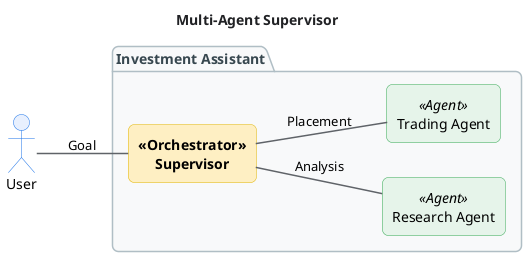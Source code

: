@startuml supervisor_multi_agent_simple

skinparam backgroundColor transparent
skinparam componentStyle rectangle
skinparam RoundCorner 12
skinparam ArrowThickness 1.5
skinparam ArrowColor #5F6368
skinparam titleFontColor #202124
skinparam Shadowing false

skinparam actor {
  BackgroundColor #E8F0FE
  BorderColor #1A73E8
}

skinparam component {
  BackgroundColor<<Orchestrator>> #FEEFC3
  BorderColor<<Orchestrator>> #E0B400
  BackgroundColor<<Agent>> #E6F4EA
  BorderColor<<Agent>> #34A853
  FontStyle<<Orchestrator>> bold
}
 
skinparam package {
  BackgroundColor #F8F9FA
  BorderColor #B0BEC5
  FontColor #37474F
  RoundCorner 12
}
left to right direction

title Multi-Agent Supervisor

actor User as U
package "Investment Assistant" as SYS {
  component "Supervisor" as S <<Orchestrator>>
  component "Research Agent" as R <<Agent>>
  component "Trading Agent" as T <<Agent>>
}

U -- S : Goal
S -- R : Analysis
S -- T : Placement

@enduml
